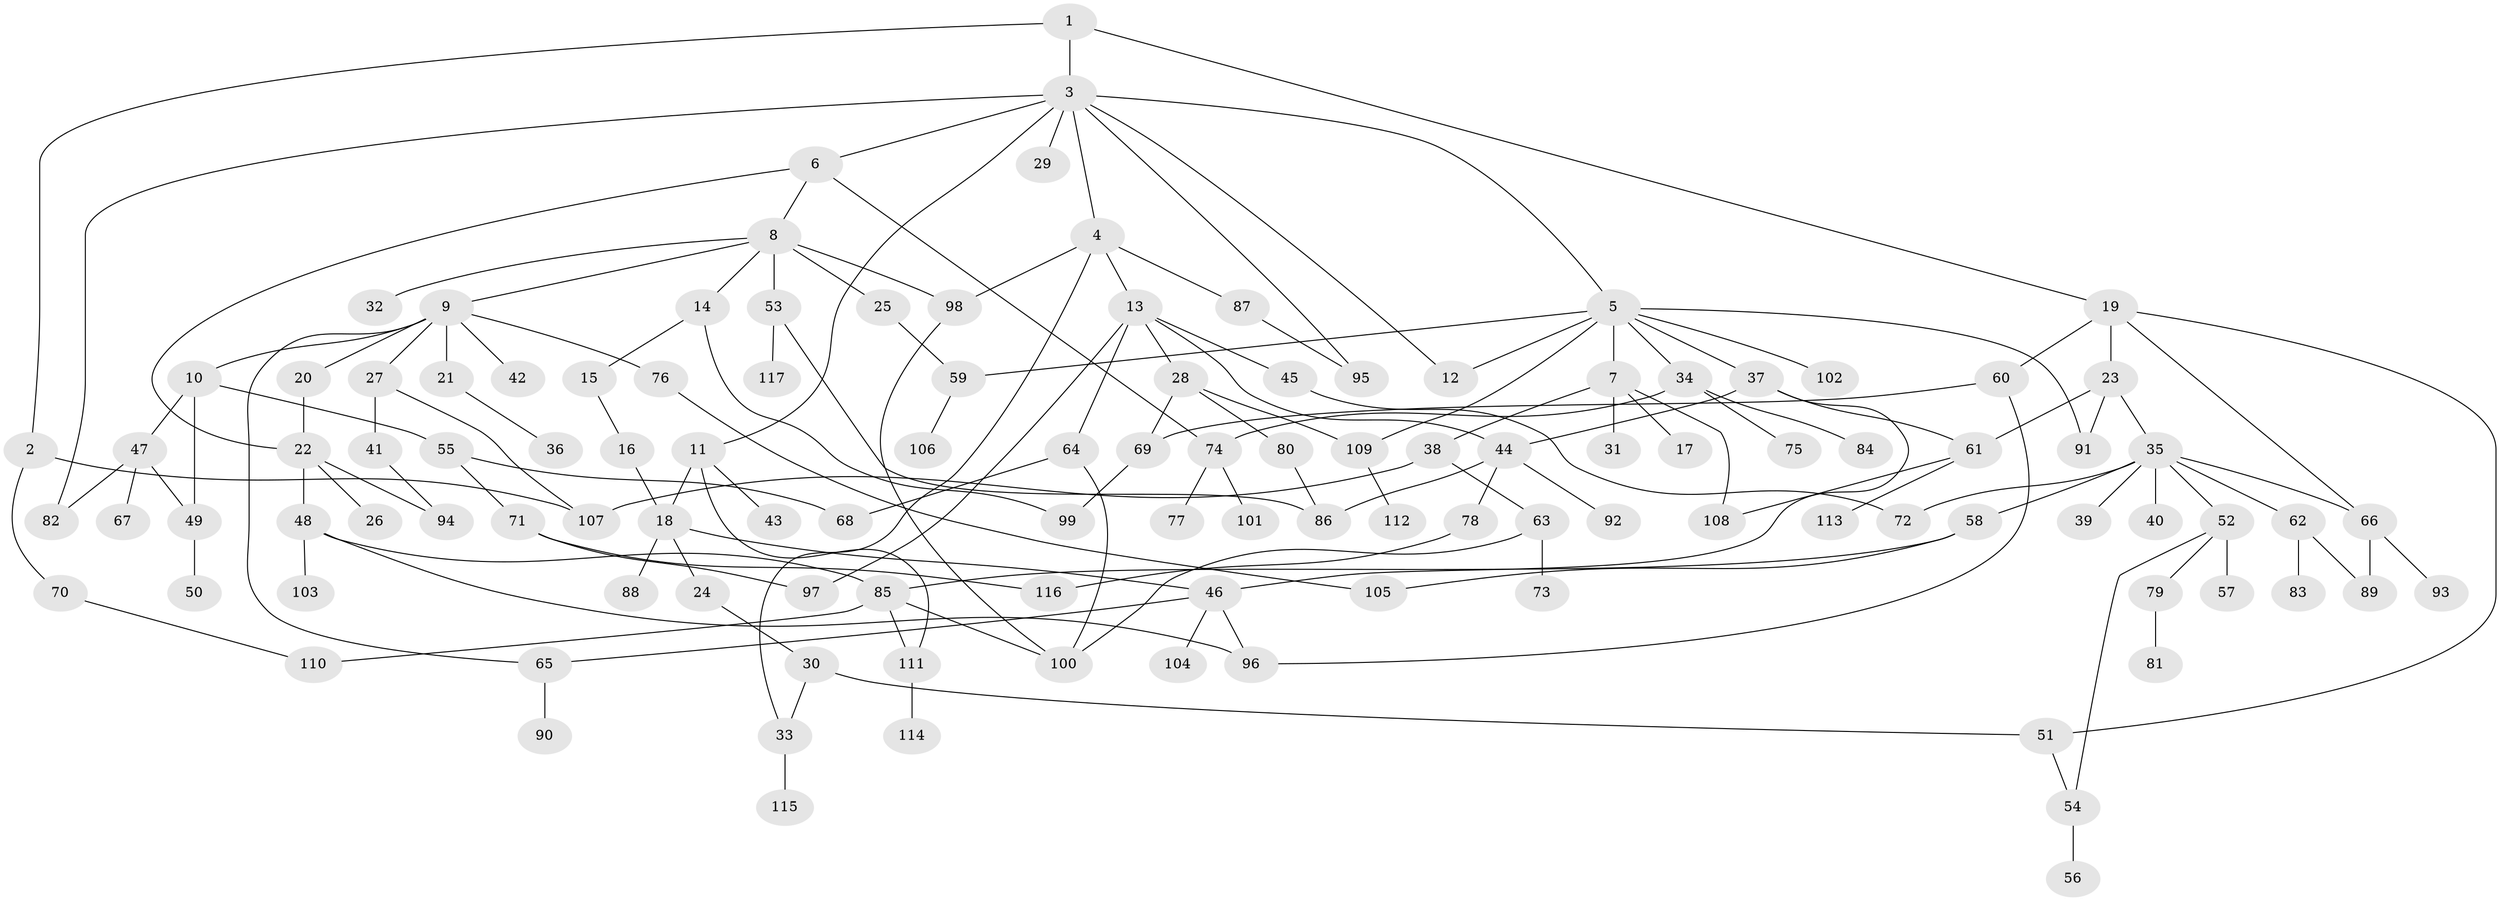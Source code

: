 // Generated by graph-tools (version 1.1) at 2025/49/03/09/25 03:49:24]
// undirected, 117 vertices, 157 edges
graph export_dot {
graph [start="1"]
  node [color=gray90,style=filled];
  1;
  2;
  3;
  4;
  5;
  6;
  7;
  8;
  9;
  10;
  11;
  12;
  13;
  14;
  15;
  16;
  17;
  18;
  19;
  20;
  21;
  22;
  23;
  24;
  25;
  26;
  27;
  28;
  29;
  30;
  31;
  32;
  33;
  34;
  35;
  36;
  37;
  38;
  39;
  40;
  41;
  42;
  43;
  44;
  45;
  46;
  47;
  48;
  49;
  50;
  51;
  52;
  53;
  54;
  55;
  56;
  57;
  58;
  59;
  60;
  61;
  62;
  63;
  64;
  65;
  66;
  67;
  68;
  69;
  70;
  71;
  72;
  73;
  74;
  75;
  76;
  77;
  78;
  79;
  80;
  81;
  82;
  83;
  84;
  85;
  86;
  87;
  88;
  89;
  90;
  91;
  92;
  93;
  94;
  95;
  96;
  97;
  98;
  99;
  100;
  101;
  102;
  103;
  104;
  105;
  106;
  107;
  108;
  109;
  110;
  111;
  112;
  113;
  114;
  115;
  116;
  117;
  1 -- 2;
  1 -- 3;
  1 -- 19;
  2 -- 70;
  2 -- 107;
  3 -- 4;
  3 -- 5;
  3 -- 6;
  3 -- 11;
  3 -- 29;
  3 -- 82;
  3 -- 95;
  3 -- 12;
  4 -- 13;
  4 -- 87;
  4 -- 98;
  4 -- 33;
  5 -- 7;
  5 -- 12;
  5 -- 34;
  5 -- 37;
  5 -- 102;
  5 -- 59;
  5 -- 109;
  5 -- 91;
  6 -- 8;
  6 -- 22;
  6 -- 74;
  7 -- 17;
  7 -- 31;
  7 -- 38;
  7 -- 108;
  8 -- 9;
  8 -- 14;
  8 -- 25;
  8 -- 32;
  8 -- 53;
  8 -- 98;
  9 -- 10;
  9 -- 20;
  9 -- 21;
  9 -- 27;
  9 -- 42;
  9 -- 76;
  9 -- 65;
  10 -- 47;
  10 -- 55;
  10 -- 49;
  11 -- 18;
  11 -- 43;
  11 -- 111;
  13 -- 28;
  13 -- 45;
  13 -- 64;
  13 -- 97;
  13 -- 44;
  14 -- 15;
  14 -- 99;
  15 -- 16;
  16 -- 18;
  18 -- 24;
  18 -- 88;
  18 -- 46;
  19 -- 23;
  19 -- 60;
  19 -- 66;
  19 -- 51;
  20 -- 22;
  21 -- 36;
  22 -- 26;
  22 -- 48;
  22 -- 94;
  23 -- 35;
  23 -- 91;
  23 -- 61;
  24 -- 30;
  25 -- 59;
  27 -- 41;
  27 -- 107;
  28 -- 80;
  28 -- 109;
  28 -- 69;
  30 -- 33;
  30 -- 51;
  33 -- 115;
  34 -- 74;
  34 -- 75;
  34 -- 84;
  35 -- 39;
  35 -- 40;
  35 -- 52;
  35 -- 58;
  35 -- 62;
  35 -- 66;
  35 -- 72;
  37 -- 44;
  37 -- 46;
  37 -- 61;
  38 -- 63;
  38 -- 107;
  41 -- 94;
  44 -- 78;
  44 -- 92;
  44 -- 86;
  45 -- 72;
  46 -- 65;
  46 -- 96;
  46 -- 104;
  47 -- 49;
  47 -- 67;
  47 -- 82;
  48 -- 85;
  48 -- 103;
  48 -- 96;
  49 -- 50;
  51 -- 54;
  52 -- 57;
  52 -- 79;
  52 -- 54;
  53 -- 86;
  53 -- 117;
  54 -- 56;
  55 -- 71;
  55 -- 68;
  58 -- 105;
  58 -- 85;
  59 -- 106;
  60 -- 69;
  60 -- 96;
  61 -- 113;
  61 -- 108;
  62 -- 83;
  62 -- 89;
  63 -- 73;
  63 -- 100;
  64 -- 68;
  64 -- 100;
  65 -- 90;
  66 -- 89;
  66 -- 93;
  69 -- 99;
  70 -- 110;
  71 -- 116;
  71 -- 97;
  74 -- 77;
  74 -- 101;
  76 -- 105;
  78 -- 116;
  79 -- 81;
  80 -- 86;
  85 -- 110;
  85 -- 111;
  85 -- 100;
  87 -- 95;
  98 -- 100;
  109 -- 112;
  111 -- 114;
}
